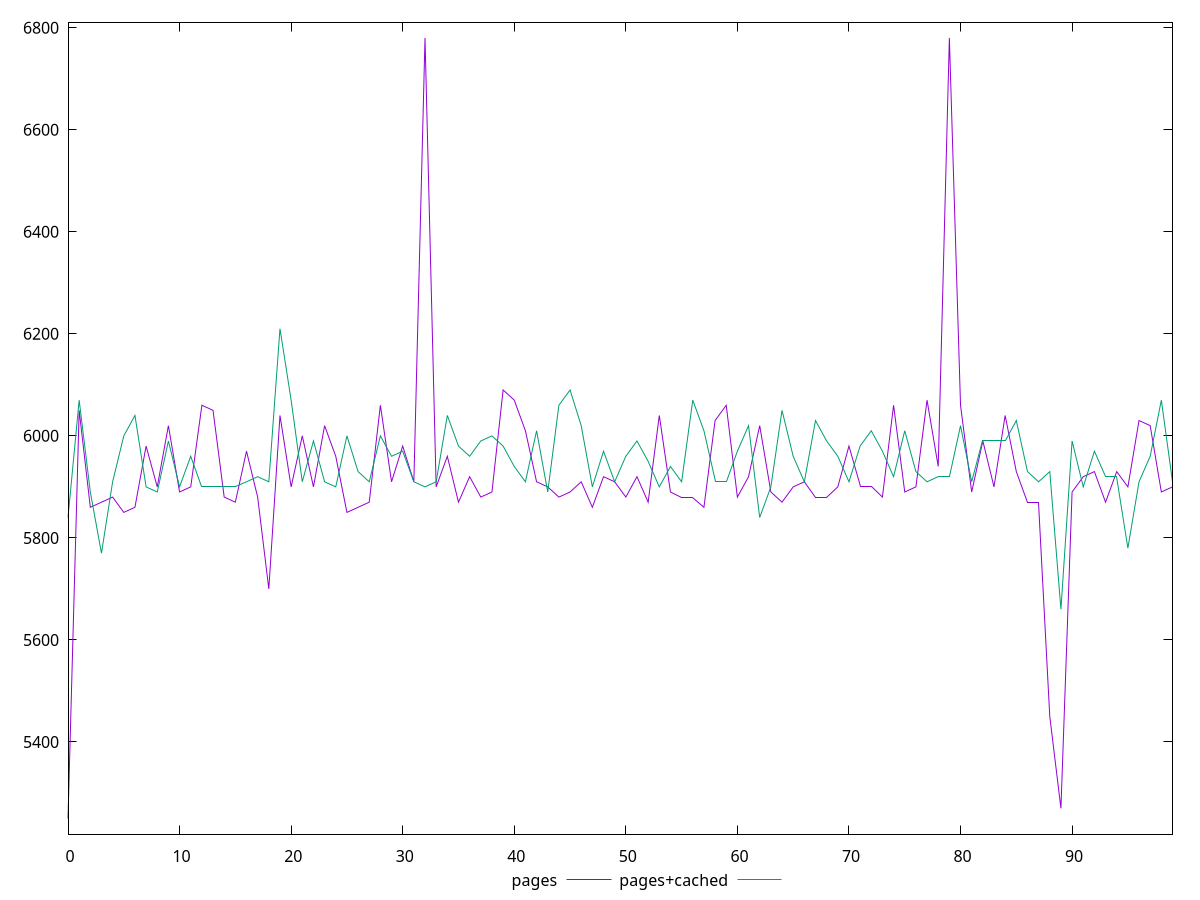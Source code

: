 reset

$pages <<EOF
0 5250
1 6050
2 5860
3 5870
4 5880
5 5850
6 5860
7 5980
8 5900
9 6020
10 5890
11 5900
12 6060
13 6050
14 5880
15 5870
16 5970
17 5880
18 5700
19 6040
20 5900
21 6000
22 5900
23 6020
24 5960
25 5850
26 5860
27 5870
28 6060
29 5910
30 5980
31 5910
32 6780
33 5900
34 5960
35 5870
36 5920
37 5880
38 5890
39 6090
40 6070
41 6010
42 5910
43 5900
44 5880
45 5890
46 5910
47 5860
48 5920
49 5910
50 5880
51 5920
52 5870
53 6040
54 5890
55 5880
56 5880
57 5860
58 6030
59 6060
60 5880
61 5920
62 6020
63 5890
64 5870
65 5900
66 5910
67 5880
68 5880
69 5900
70 5980
71 5900
72 5900
73 5880
74 6060
75 5890
76 5900
77 6070
78 5940
79 6780
80 6060
81 5890
82 5990
83 5900
84 6040
85 5930
86 5870
87 5870
88 5450
89 5270
90 5890
91 5920
92 5930
93 5870
94 5930
95 5900
96 6030
97 6020
98 5890
99 5900
EOF

$pagesCached <<EOF
0 5840
1 6070
2 5890
3 5770
4 5910
5 6000
6 6040
7 5900
8 5890
9 5990
10 5900
11 5960
12 5900
13 5900
14 5900
15 5900
16 5910
17 5920
18 5910
19 6210
20 6070
21 5910
22 5990
23 5910
24 5900
25 6000
26 5930
27 5910
28 6000
29 5960
30 5970
31 5910
32 5900
33 5910
34 6040
35 5980
36 5960
37 5990
38 6000
39 5980
40 5940
41 5910
42 6010
43 5890
44 6060
45 6090
46 6020
47 5900
48 5970
49 5910
50 5960
51 5990
52 5950
53 5900
54 5940
55 5910
56 6070
57 6010
58 5910
59 5910
60 5970
61 6020
62 5840
63 5900
64 6050
65 5960
66 5910
67 6030
68 5990
69 5960
70 5910
71 5980
72 6010
73 5970
74 5920
75 6010
76 5930
77 5910
78 5920
79 5920
80 6020
81 5910
82 5990
83 5990
84 5990
85 6030
86 5930
87 5910
88 5930
89 5660
90 5990
91 5900
92 5970
93 5920
94 5920
95 5780
96 5910
97 5960
98 6070
99 5910
EOF

set key outside below
set xrange [0:99]
set yrange [5219.4:6810.6]
set trange [5219.4:6810.6]
set terminal svg size 640, 520 enhanced background rgb 'white'
set output "report_00026_2021-02-22T21:38:55.199Z/unused-javascript/comparison/line/0_vs_1.svg"

plot $pages title "pages" with line, \
     $pagesCached title "pages+cached" with line

reset
